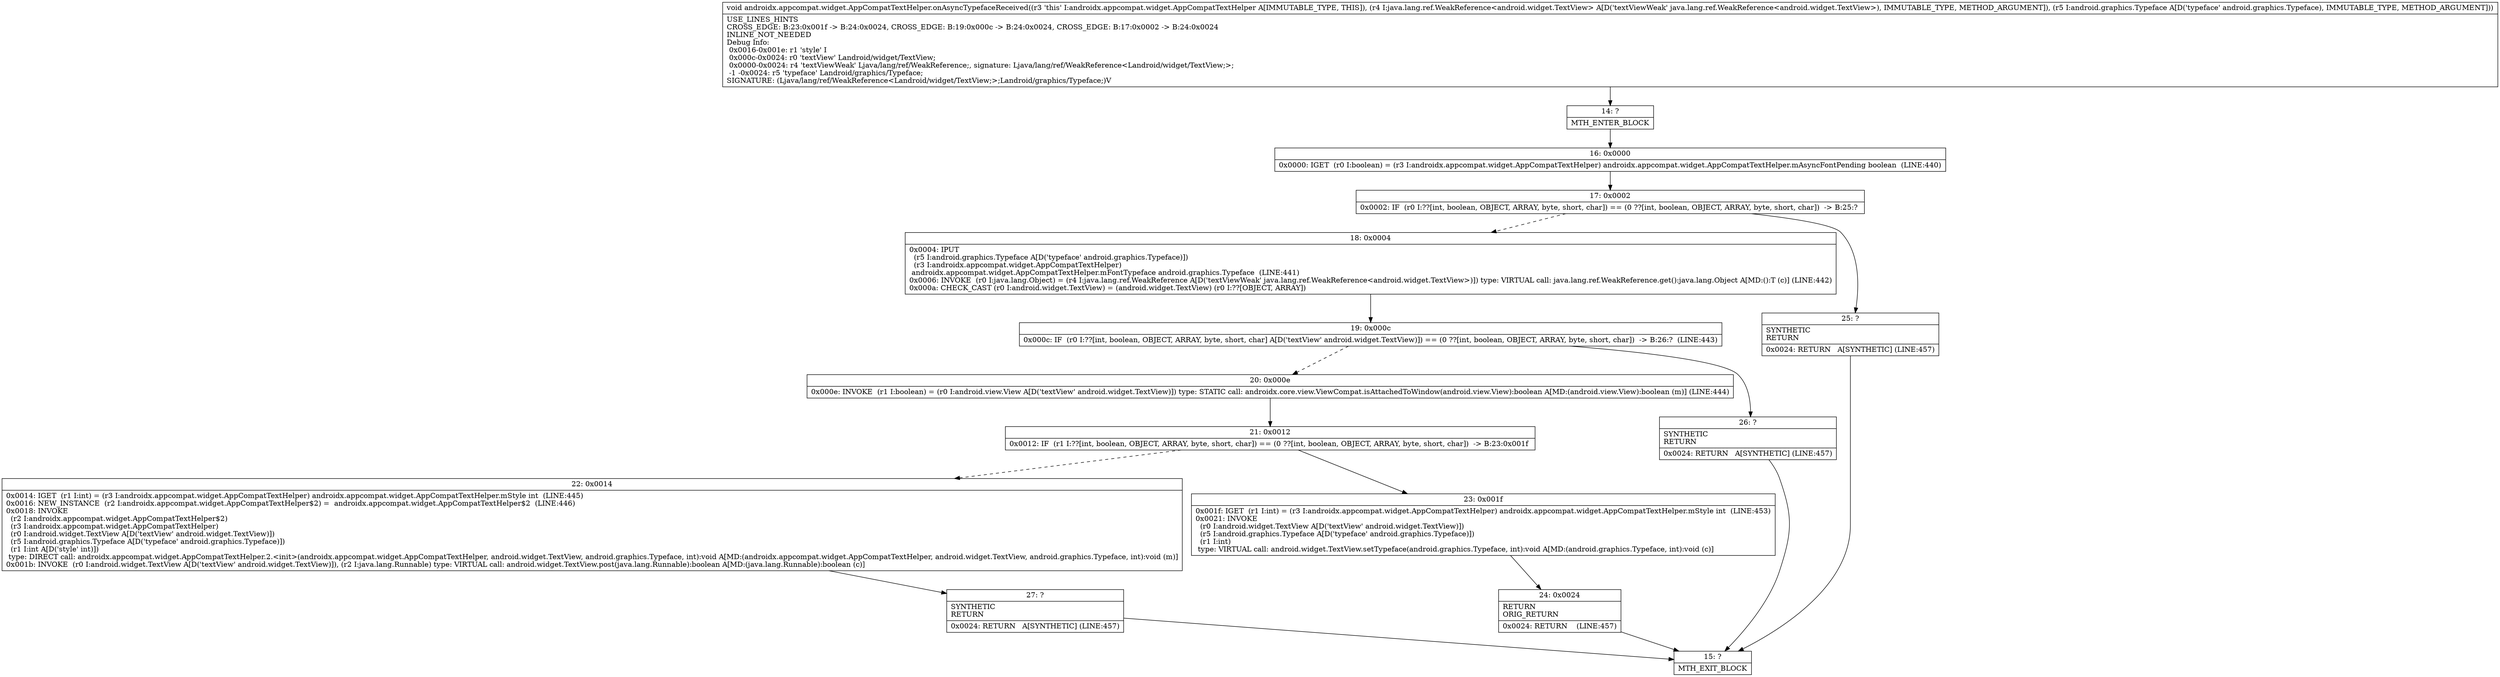 digraph "CFG forandroidx.appcompat.widget.AppCompatTextHelper.onAsyncTypefaceReceived(Ljava\/lang\/ref\/WeakReference;Landroid\/graphics\/Typeface;)V" {
Node_14 [shape=record,label="{14\:\ ?|MTH_ENTER_BLOCK\l}"];
Node_16 [shape=record,label="{16\:\ 0x0000|0x0000: IGET  (r0 I:boolean) = (r3 I:androidx.appcompat.widget.AppCompatTextHelper) androidx.appcompat.widget.AppCompatTextHelper.mAsyncFontPending boolean  (LINE:440)\l}"];
Node_17 [shape=record,label="{17\:\ 0x0002|0x0002: IF  (r0 I:??[int, boolean, OBJECT, ARRAY, byte, short, char]) == (0 ??[int, boolean, OBJECT, ARRAY, byte, short, char])  \-\> B:25:? \l}"];
Node_18 [shape=record,label="{18\:\ 0x0004|0x0004: IPUT  \l  (r5 I:android.graphics.Typeface A[D('typeface' android.graphics.Typeface)])\l  (r3 I:androidx.appcompat.widget.AppCompatTextHelper)\l androidx.appcompat.widget.AppCompatTextHelper.mFontTypeface android.graphics.Typeface  (LINE:441)\l0x0006: INVOKE  (r0 I:java.lang.Object) = (r4 I:java.lang.ref.WeakReference A[D('textViewWeak' java.lang.ref.WeakReference\<android.widget.TextView\>)]) type: VIRTUAL call: java.lang.ref.WeakReference.get():java.lang.Object A[MD:():T (c)] (LINE:442)\l0x000a: CHECK_CAST (r0 I:android.widget.TextView) = (android.widget.TextView) (r0 I:??[OBJECT, ARRAY]) \l}"];
Node_19 [shape=record,label="{19\:\ 0x000c|0x000c: IF  (r0 I:??[int, boolean, OBJECT, ARRAY, byte, short, char] A[D('textView' android.widget.TextView)]) == (0 ??[int, boolean, OBJECT, ARRAY, byte, short, char])  \-\> B:26:?  (LINE:443)\l}"];
Node_20 [shape=record,label="{20\:\ 0x000e|0x000e: INVOKE  (r1 I:boolean) = (r0 I:android.view.View A[D('textView' android.widget.TextView)]) type: STATIC call: androidx.core.view.ViewCompat.isAttachedToWindow(android.view.View):boolean A[MD:(android.view.View):boolean (m)] (LINE:444)\l}"];
Node_21 [shape=record,label="{21\:\ 0x0012|0x0012: IF  (r1 I:??[int, boolean, OBJECT, ARRAY, byte, short, char]) == (0 ??[int, boolean, OBJECT, ARRAY, byte, short, char])  \-\> B:23:0x001f \l}"];
Node_22 [shape=record,label="{22\:\ 0x0014|0x0014: IGET  (r1 I:int) = (r3 I:androidx.appcompat.widget.AppCompatTextHelper) androidx.appcompat.widget.AppCompatTextHelper.mStyle int  (LINE:445)\l0x0016: NEW_INSTANCE  (r2 I:androidx.appcompat.widget.AppCompatTextHelper$2) =  androidx.appcompat.widget.AppCompatTextHelper$2  (LINE:446)\l0x0018: INVOKE  \l  (r2 I:androidx.appcompat.widget.AppCompatTextHelper$2)\l  (r3 I:androidx.appcompat.widget.AppCompatTextHelper)\l  (r0 I:android.widget.TextView A[D('textView' android.widget.TextView)])\l  (r5 I:android.graphics.Typeface A[D('typeface' android.graphics.Typeface)])\l  (r1 I:int A[D('style' int)])\l type: DIRECT call: androidx.appcompat.widget.AppCompatTextHelper.2.\<init\>(androidx.appcompat.widget.AppCompatTextHelper, android.widget.TextView, android.graphics.Typeface, int):void A[MD:(androidx.appcompat.widget.AppCompatTextHelper, android.widget.TextView, android.graphics.Typeface, int):void (m)]\l0x001b: INVOKE  (r0 I:android.widget.TextView A[D('textView' android.widget.TextView)]), (r2 I:java.lang.Runnable) type: VIRTUAL call: android.widget.TextView.post(java.lang.Runnable):boolean A[MD:(java.lang.Runnable):boolean (c)]\l}"];
Node_27 [shape=record,label="{27\:\ ?|SYNTHETIC\lRETURN\l|0x0024: RETURN   A[SYNTHETIC] (LINE:457)\l}"];
Node_15 [shape=record,label="{15\:\ ?|MTH_EXIT_BLOCK\l}"];
Node_23 [shape=record,label="{23\:\ 0x001f|0x001f: IGET  (r1 I:int) = (r3 I:androidx.appcompat.widget.AppCompatTextHelper) androidx.appcompat.widget.AppCompatTextHelper.mStyle int  (LINE:453)\l0x0021: INVOKE  \l  (r0 I:android.widget.TextView A[D('textView' android.widget.TextView)])\l  (r5 I:android.graphics.Typeface A[D('typeface' android.graphics.Typeface)])\l  (r1 I:int)\l type: VIRTUAL call: android.widget.TextView.setTypeface(android.graphics.Typeface, int):void A[MD:(android.graphics.Typeface, int):void (c)]\l}"];
Node_24 [shape=record,label="{24\:\ 0x0024|RETURN\lORIG_RETURN\l|0x0024: RETURN    (LINE:457)\l}"];
Node_26 [shape=record,label="{26\:\ ?|SYNTHETIC\lRETURN\l|0x0024: RETURN   A[SYNTHETIC] (LINE:457)\l}"];
Node_25 [shape=record,label="{25\:\ ?|SYNTHETIC\lRETURN\l|0x0024: RETURN   A[SYNTHETIC] (LINE:457)\l}"];
MethodNode[shape=record,label="{void androidx.appcompat.widget.AppCompatTextHelper.onAsyncTypefaceReceived((r3 'this' I:androidx.appcompat.widget.AppCompatTextHelper A[IMMUTABLE_TYPE, THIS]), (r4 I:java.lang.ref.WeakReference\<android.widget.TextView\> A[D('textViewWeak' java.lang.ref.WeakReference\<android.widget.TextView\>), IMMUTABLE_TYPE, METHOD_ARGUMENT]), (r5 I:android.graphics.Typeface A[D('typeface' android.graphics.Typeface), IMMUTABLE_TYPE, METHOD_ARGUMENT]))  | USE_LINES_HINTS\lCROSS_EDGE: B:23:0x001f \-\> B:24:0x0024, CROSS_EDGE: B:19:0x000c \-\> B:24:0x0024, CROSS_EDGE: B:17:0x0002 \-\> B:24:0x0024\lINLINE_NOT_NEEDED\lDebug Info:\l  0x0016\-0x001e: r1 'style' I\l  0x000c\-0x0024: r0 'textView' Landroid\/widget\/TextView;\l  0x0000\-0x0024: r4 'textViewWeak' Ljava\/lang\/ref\/WeakReference;, signature: Ljava\/lang\/ref\/WeakReference\<Landroid\/widget\/TextView;\>;\l  \-1 \-0x0024: r5 'typeface' Landroid\/graphics\/Typeface;\lSIGNATURE: (Ljava\/lang\/ref\/WeakReference\<Landroid\/widget\/TextView;\>;Landroid\/graphics\/Typeface;)V\l}"];
MethodNode -> Node_14;Node_14 -> Node_16;
Node_16 -> Node_17;
Node_17 -> Node_18[style=dashed];
Node_17 -> Node_25;
Node_18 -> Node_19;
Node_19 -> Node_20[style=dashed];
Node_19 -> Node_26;
Node_20 -> Node_21;
Node_21 -> Node_22[style=dashed];
Node_21 -> Node_23;
Node_22 -> Node_27;
Node_27 -> Node_15;
Node_23 -> Node_24;
Node_24 -> Node_15;
Node_26 -> Node_15;
Node_25 -> Node_15;
}

